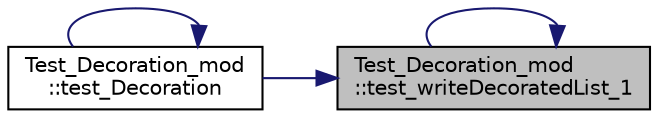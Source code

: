 digraph "Test_Decoration_mod::test_writeDecoratedList_1"
{
 // LATEX_PDF_SIZE
  edge [fontname="Helvetica",fontsize="10",labelfontname="Helvetica",labelfontsize="10"];
  node [fontname="Helvetica",fontsize="10",shape=record];
  rankdir="RL";
  Node1 [label="Test_Decoration_mod\l::test_writeDecoratedList_1",height=0.2,width=0.4,color="black", fillcolor="grey75", style="filled", fontcolor="black",tooltip=" "];
  Node1 -> Node2 [dir="back",color="midnightblue",fontsize="10",style="solid"];
  Node2 [label="Test_Decoration_mod\l::test_Decoration",height=0.2,width=0.4,color="black", fillcolor="white", style="filled",URL="$namespaceTest__Decoration__mod.html#aec7ab96d080811eea9ce2507ffdc9ec0",tooltip=" "];
  Node2 -> Node2 [dir="back",color="midnightblue",fontsize="10",style="solid"];
  Node1 -> Node1 [dir="back",color="midnightblue",fontsize="10",style="solid"];
}
